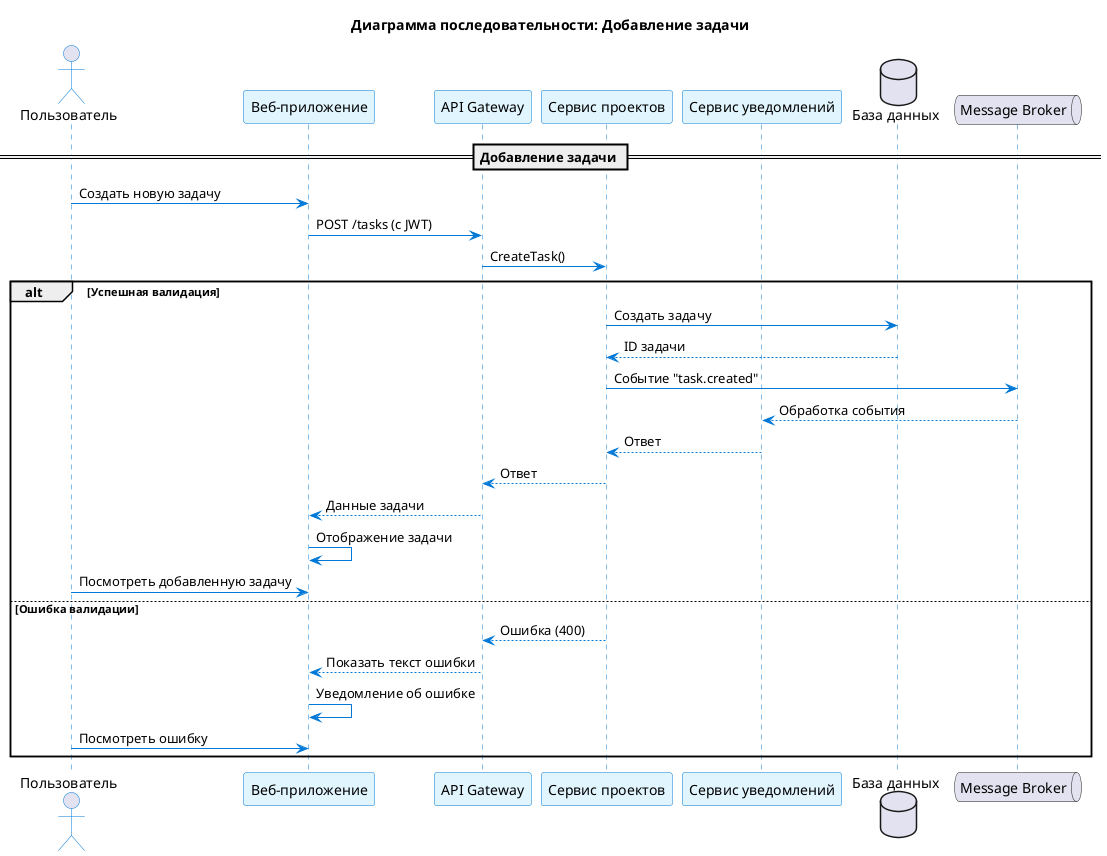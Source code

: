 @startuml
title Диаграмма последовательности: Добавление задачи
skinparam backgroundColor #FFF
skinparam sequence {
  ArrowColor #0078D7
  ActorBorderColor #0078D7
  LifeLineBorderColor #0078D7
  LifeLineBackgroundColor #F0F0F0
  ParticipantBorderColor #0078D7
  ParticipantBackgroundColor #E1F5FE
}

actor Пользователь as user
participant "Веб-приложение" as web
participant "API Gateway" as api
participant "Сервис проектов" as project
participant "Сервис уведомлений" as notify
database "База данных" as db
queue "Message Broker" as mq

== Добавление задачи ==


  user -> web : Создать новую задачу
  web -> api : POST /tasks (с JWT)
  api -> project : CreateTask()
  
  alt Успешная валидация
    project -> db : Создать задачу
    db --> project : ID задачи
    project -> mq : Событие "task.created"
    mq --> notify : Обработка события
    notify --> project : Ответ
    project --> api : Ответ
    api --> web : Данные задачи
    web -> web : Отображение задачи
    user -> web : Посмотреть добавленную задачу
  else Ошибка валидации
    project --> api : Ошибка (400)
    api --> web : Показать текст ошибки
    web -> web : Уведомление об ошибке
    user -> web : Посмотреть ошибку
  end



@enduml



@startuml
title Диаграмма последовательности: Загрузка файлов
skinparam backgroundColor #FFF
skinparam sequence {
  ArrowColor #0078D7
  ActorBorderColor #0078D7
  LifeLineBorderColor #0078D7
  LifeLineBackgroundColor #F0F0F0
  ParticipantBorderColor #0078D7
  ParticipantBackgroundColor #E1F5FE
}

actor Пользователь as user
participant "Веб-приложение" as web
participant "API Gateway" as api
participant "Сервис файлов" as file
database "База данных" as db
database "Файловое хранилище" as storage

== Работа с файлами ==


  user -> web : Загрузить файл 
  web -> api : POST /files 
  api -> file : Передача файлов



  alt Обработка файла
    file -> storage : Сохранить файл
    storage --> file : URL файла 
     group Сохранение метаданных
      file -> db : Сохранить метаданные
      db --> file : ID записи 
    end
  file --> api : Успешный ответ
  api --> web : 201 Created
  web -> web : Отображение файла
  user -> web : Посмотреть добавленный файл 

  else Ошибка отправки
    file --> api : Ошибка (400)
    api --> web : Показать текст ошибки
    web -> web : "Превышен размер файла"
    user -> web : Посмотреть ошибку
  end




@enduml



